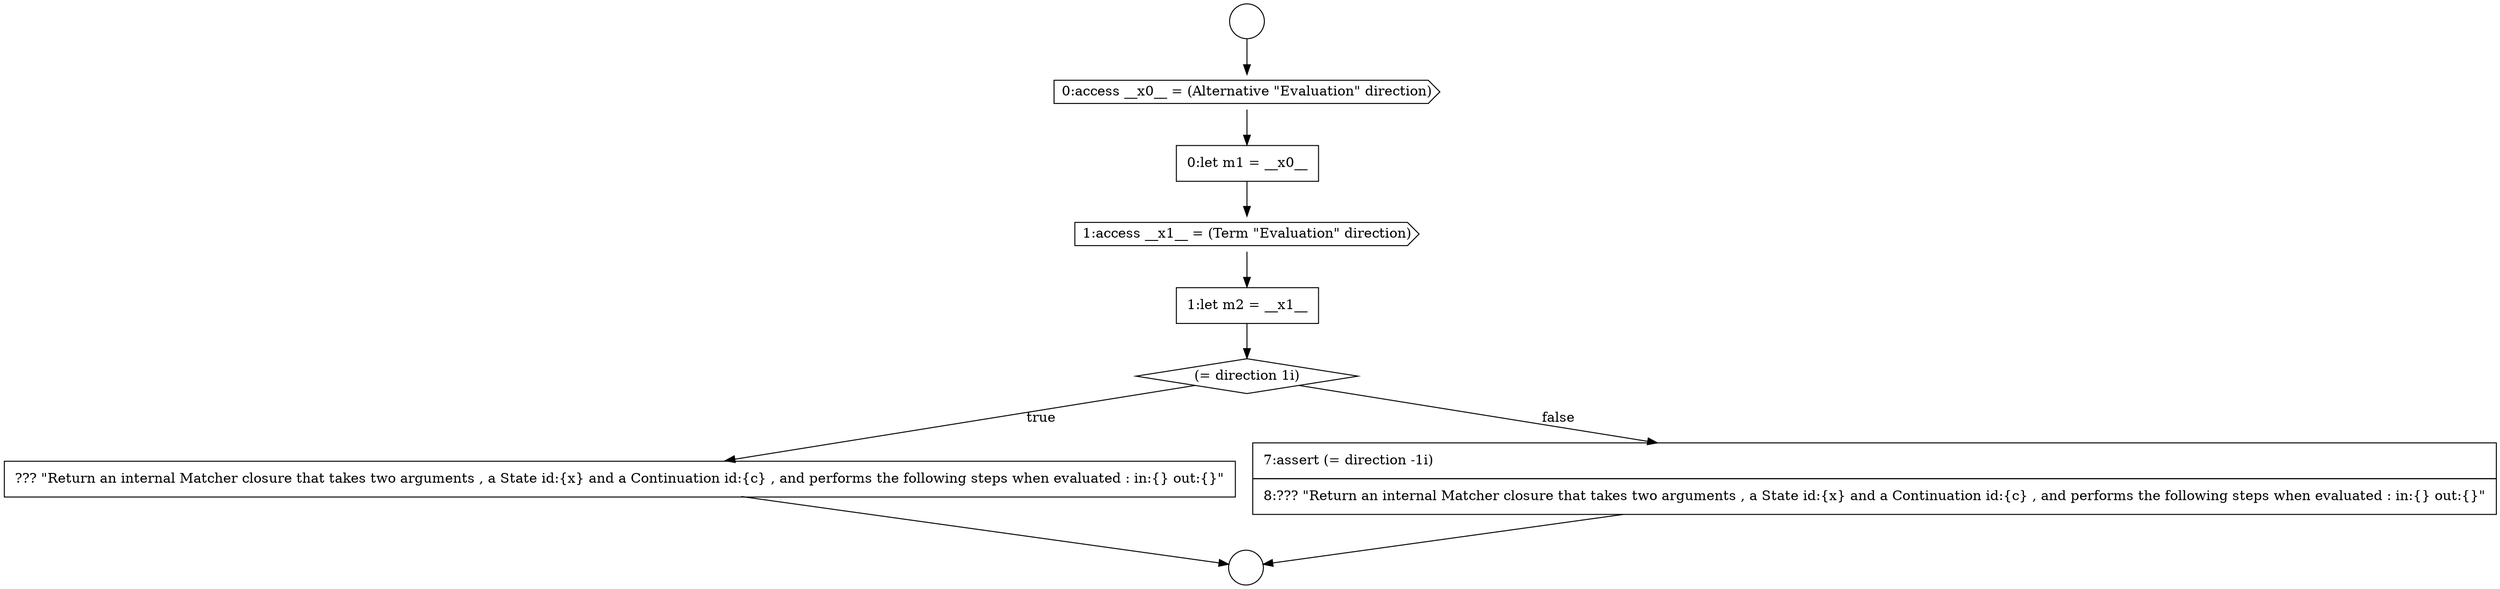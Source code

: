 digraph {
  node13378 [shape=cds, label=<<font color="black">0:access __x0__ = (Alternative &quot;Evaluation&quot; direction)</font>> color="black" fillcolor="white" style=filled]
  node13382 [shape=diamond, label=<<font color="black">(= direction 1i)</font>> color="black" fillcolor="white" style=filled]
  node13379 [shape=none, margin=0, label=<<font color="black">
    <table border="0" cellborder="1" cellspacing="0" cellpadding="10">
      <tr><td align="left">0:let m1 = __x0__</td></tr>
    </table>
  </font>> color="black" fillcolor="white" style=filled]
  node13376 [shape=circle label=" " color="black" fillcolor="white" style=filled]
  node13383 [shape=none, margin=0, label=<<font color="black">
    <table border="0" cellborder="1" cellspacing="0" cellpadding="10">
      <tr><td align="left">??? &quot;Return an internal Matcher closure that takes two arguments , a State id:{x} and a Continuation id:{c} , and performs the following steps when evaluated : in:{} out:{}&quot;</td></tr>
    </table>
  </font>> color="black" fillcolor="white" style=filled]
  node13380 [shape=cds, label=<<font color="black">1:access __x1__ = (Term &quot;Evaluation&quot; direction)</font>> color="black" fillcolor="white" style=filled]
  node13384 [shape=none, margin=0, label=<<font color="black">
    <table border="0" cellborder="1" cellspacing="0" cellpadding="10">
      <tr><td align="left">7:assert (= direction -1i)</td></tr>
      <tr><td align="left">8:??? &quot;Return an internal Matcher closure that takes two arguments , a State id:{x} and a Continuation id:{c} , and performs the following steps when evaluated : in:{} out:{}&quot;</td></tr>
    </table>
  </font>> color="black" fillcolor="white" style=filled]
  node13377 [shape=circle label=" " color="black" fillcolor="white" style=filled]
  node13381 [shape=none, margin=0, label=<<font color="black">
    <table border="0" cellborder="1" cellspacing="0" cellpadding="10">
      <tr><td align="left">1:let m2 = __x1__</td></tr>
    </table>
  </font>> color="black" fillcolor="white" style=filled]
  node13380 -> node13381 [ color="black"]
  node13381 -> node13382 [ color="black"]
  node13378 -> node13379 [ color="black"]
  node13382 -> node13383 [label=<<font color="black">true</font>> color="black"]
  node13382 -> node13384 [label=<<font color="black">false</font>> color="black"]
  node13376 -> node13378 [ color="black"]
  node13379 -> node13380 [ color="black"]
  node13384 -> node13377 [ color="black"]
  node13383 -> node13377 [ color="black"]
}
